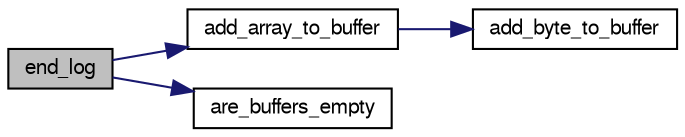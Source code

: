 digraph "end_log"
{
  edge [fontname="FreeSans",fontsize="10",labelfontname="FreeSans",labelfontsize="10"];
  node [fontname="FreeSans",fontsize="10",shape=record];
  rankdir="LR";
  Node1 [label="end_log",height=0.2,width=0.4,color="black", fillcolor="grey75", style="filled", fontcolor="black"];
  Node1 -> Node2 [color="midnightblue",fontsize="10",style="solid",fontname="FreeSans"];
  Node2 [label="add_array_to_buffer",height=0.2,width=0.4,color="black", fillcolor="white", style="filled",URL="$high__speed__logger__direct__memory_8c.html#a1e06decc6f0910512368a830d768ff26",tooltip="Function adding an array to the local buffer. "];
  Node2 -> Node3 [color="midnightblue",fontsize="10",style="solid",fontname="FreeSans"];
  Node3 [label="add_byte_to_buffer",height=0.2,width=0.4,color="black", fillcolor="white", style="filled",URL="$high__speed__logger__direct__memory_8c.html#aefaf4b09a745736700f62d961c79c5ec",tooltip="Function adding a Byte to the local buffer. "];
  Node1 -> Node4 [color="midnightblue",fontsize="10",style="solid",fontname="FreeSans"];
  Node4 [label="are_buffers_empty",height=0.2,width=0.4,color="black", fillcolor="white", style="filled",URL="$high__speed__logger__direct__memory_8c.html#a263a3ca74d86aa43af1e8f509dee5210",tooltip="Function returning true if the two local buffers are empty. "];
}
